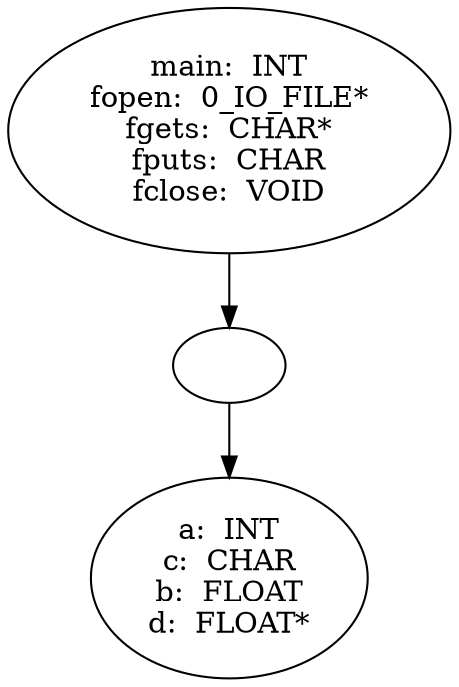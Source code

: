 digraph AST {
  "131770528964208" [label="main:  INT
fopen:  0_IO_FILE*
fgets:  CHAR*
fputs:  CHAR
fclose:  VOID"];
  "131770528964208" -> "131770528964016";
  "131770528964016" [label=""];
  "131770528964016" -> "131770528963248";
  "131770528963248" [label="a:  INT
c:  CHAR
b:  FLOAT
d:  FLOAT*"];
}
